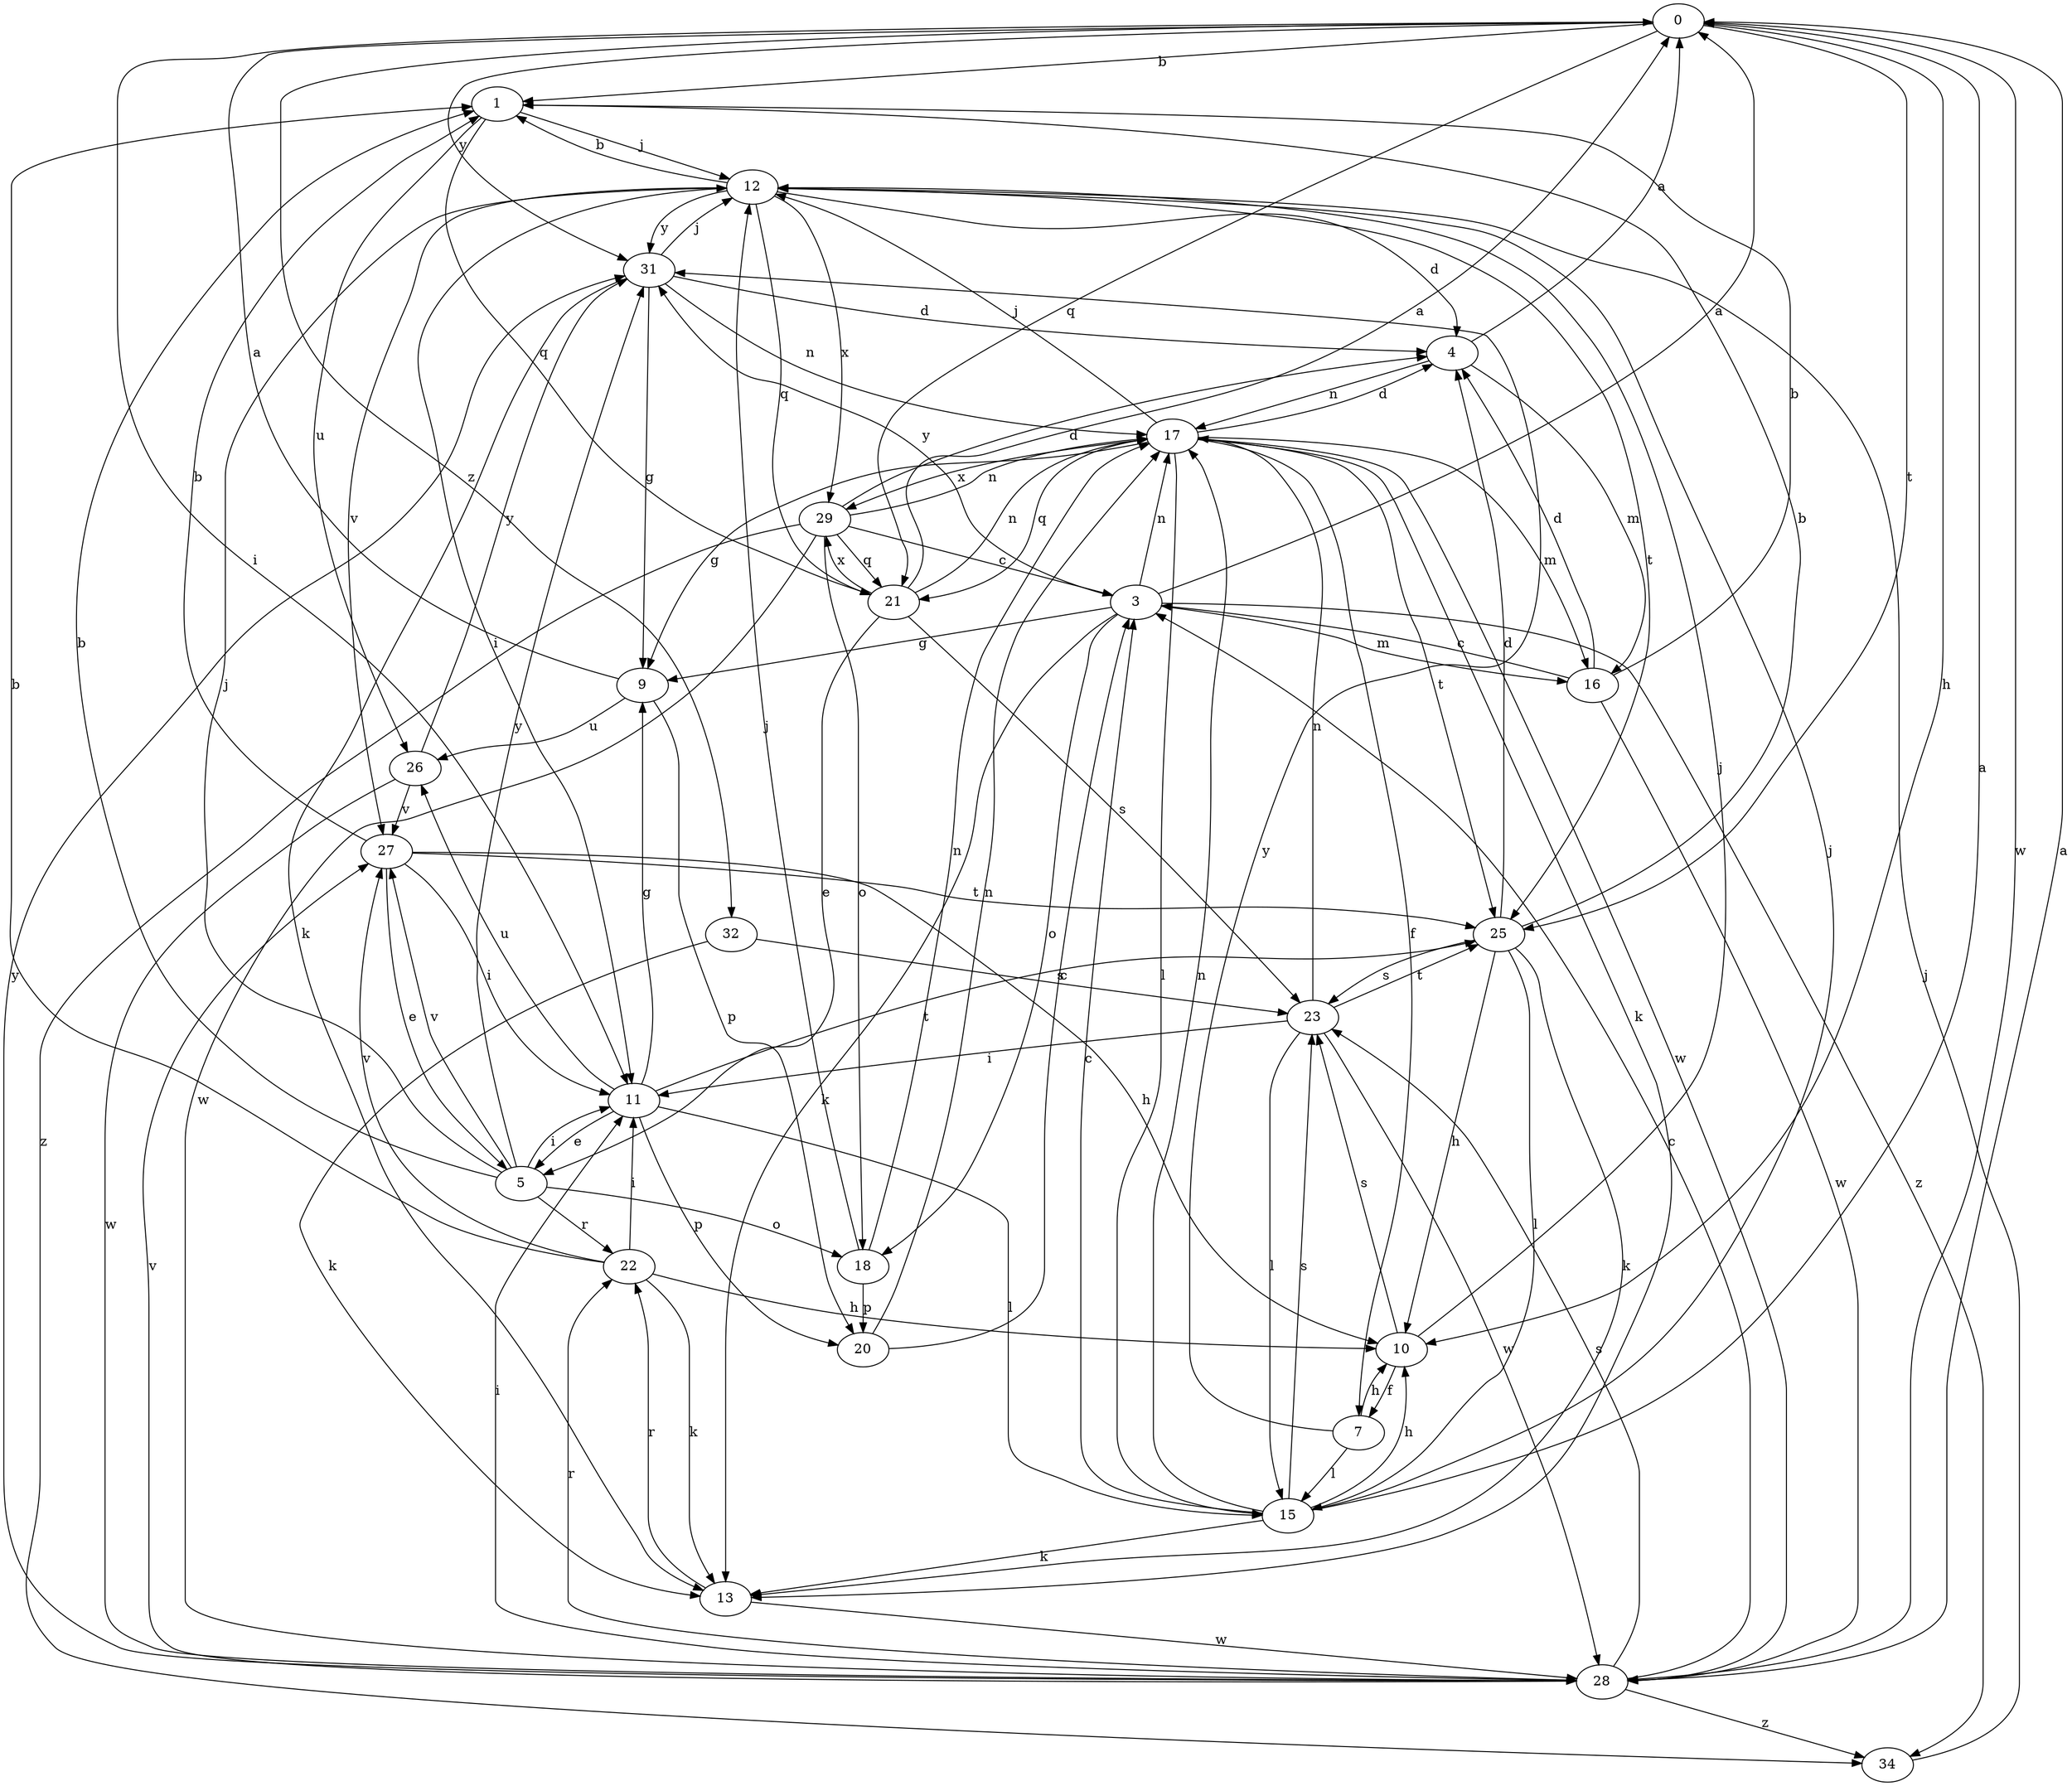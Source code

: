 strict digraph  {
0;
1;
3;
4;
5;
7;
9;
10;
11;
12;
13;
15;
16;
17;
18;
20;
21;
22;
23;
25;
26;
27;
28;
29;
31;
32;
34;
0 -> 1  [label=b];
0 -> 10  [label=h];
0 -> 11  [label=i];
0 -> 21  [label=q];
0 -> 25  [label=t];
0 -> 28  [label=w];
0 -> 31  [label=y];
0 -> 32  [label=z];
1 -> 12  [label=j];
1 -> 21  [label=q];
1 -> 26  [label=u];
3 -> 0  [label=a];
3 -> 9  [label=g];
3 -> 13  [label=k];
3 -> 16  [label=m];
3 -> 17  [label=n];
3 -> 18  [label=o];
3 -> 31  [label=y];
3 -> 34  [label=z];
4 -> 0  [label=a];
4 -> 16  [label=m];
4 -> 17  [label=n];
5 -> 1  [label=b];
5 -> 11  [label=i];
5 -> 12  [label=j];
5 -> 18  [label=o];
5 -> 22  [label=r];
5 -> 27  [label=v];
5 -> 31  [label=y];
7 -> 10  [label=h];
7 -> 15  [label=l];
7 -> 31  [label=y];
9 -> 0  [label=a];
9 -> 20  [label=p];
9 -> 26  [label=u];
10 -> 7  [label=f];
10 -> 12  [label=j];
10 -> 23  [label=s];
11 -> 5  [label=e];
11 -> 9  [label=g];
11 -> 15  [label=l];
11 -> 20  [label=p];
11 -> 25  [label=t];
11 -> 26  [label=u];
12 -> 1  [label=b];
12 -> 4  [label=d];
12 -> 11  [label=i];
12 -> 21  [label=q];
12 -> 25  [label=t];
12 -> 27  [label=v];
12 -> 29  [label=x];
12 -> 31  [label=y];
13 -> 22  [label=r];
13 -> 28  [label=w];
15 -> 0  [label=a];
15 -> 3  [label=c];
15 -> 10  [label=h];
15 -> 12  [label=j];
15 -> 13  [label=k];
15 -> 17  [label=n];
15 -> 23  [label=s];
16 -> 1  [label=b];
16 -> 3  [label=c];
16 -> 4  [label=d];
16 -> 28  [label=w];
17 -> 4  [label=d];
17 -> 7  [label=f];
17 -> 9  [label=g];
17 -> 12  [label=j];
17 -> 13  [label=k];
17 -> 15  [label=l];
17 -> 16  [label=m];
17 -> 21  [label=q];
17 -> 25  [label=t];
17 -> 28  [label=w];
17 -> 29  [label=x];
18 -> 12  [label=j];
18 -> 17  [label=n];
18 -> 20  [label=p];
20 -> 3  [label=c];
20 -> 17  [label=n];
21 -> 0  [label=a];
21 -> 5  [label=e];
21 -> 17  [label=n];
21 -> 23  [label=s];
21 -> 29  [label=x];
22 -> 1  [label=b];
22 -> 10  [label=h];
22 -> 11  [label=i];
22 -> 13  [label=k];
22 -> 27  [label=v];
23 -> 11  [label=i];
23 -> 15  [label=l];
23 -> 17  [label=n];
23 -> 25  [label=t];
23 -> 28  [label=w];
25 -> 1  [label=b];
25 -> 4  [label=d];
25 -> 10  [label=h];
25 -> 13  [label=k];
25 -> 15  [label=l];
25 -> 23  [label=s];
26 -> 27  [label=v];
26 -> 28  [label=w];
26 -> 31  [label=y];
27 -> 1  [label=b];
27 -> 5  [label=e];
27 -> 10  [label=h];
27 -> 11  [label=i];
27 -> 25  [label=t];
28 -> 0  [label=a];
28 -> 3  [label=c];
28 -> 11  [label=i];
28 -> 22  [label=r];
28 -> 23  [label=s];
28 -> 27  [label=v];
28 -> 31  [label=y];
28 -> 34  [label=z];
29 -> 3  [label=c];
29 -> 4  [label=d];
29 -> 17  [label=n];
29 -> 18  [label=o];
29 -> 21  [label=q];
29 -> 28  [label=w];
29 -> 34  [label=z];
31 -> 4  [label=d];
31 -> 9  [label=g];
31 -> 12  [label=j];
31 -> 13  [label=k];
31 -> 17  [label=n];
32 -> 13  [label=k];
32 -> 23  [label=s];
34 -> 12  [label=j];
}
